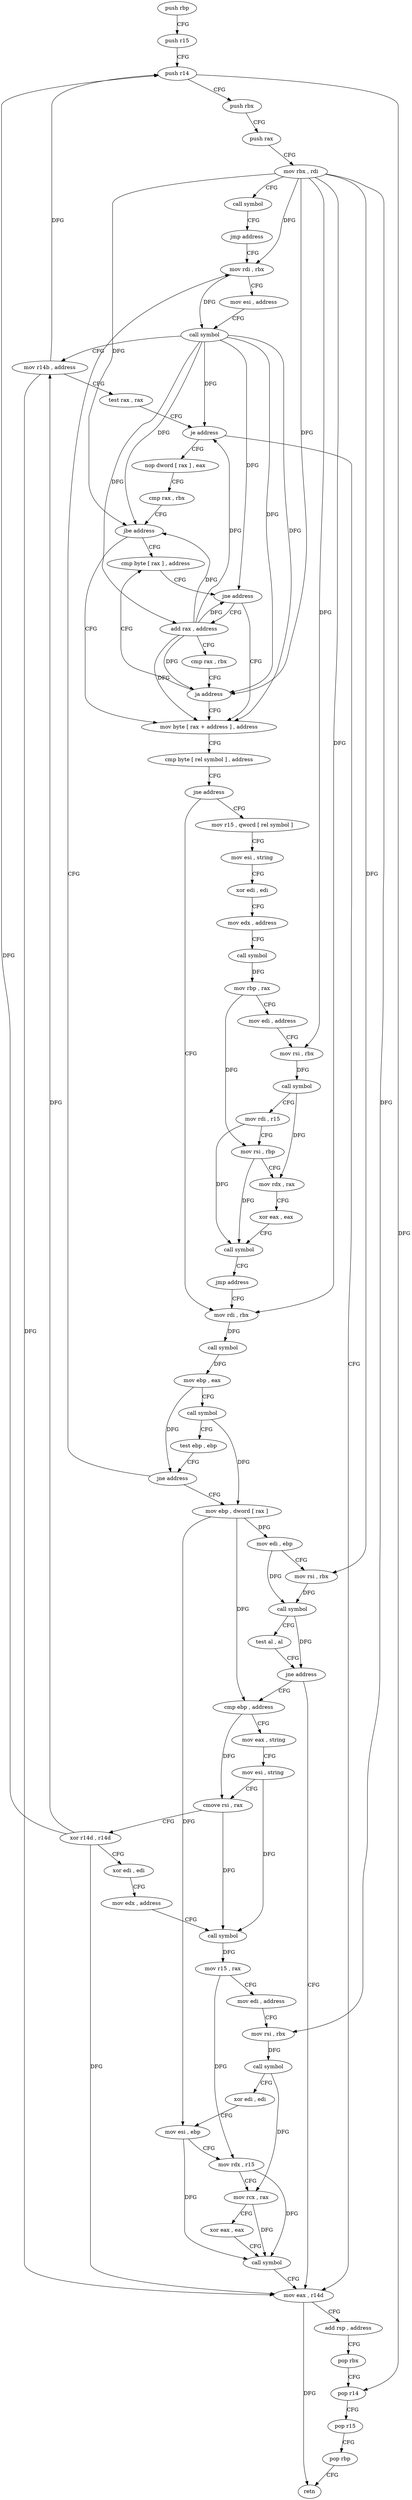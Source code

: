 digraph "func" {
"4201696" [label = "push rbp" ]
"4201697" [label = "push r15" ]
"4201699" [label = "push r14" ]
"4201701" [label = "push rbx" ]
"4201702" [label = "push rax" ]
"4201703" [label = "mov rbx , rdi" ]
"4201706" [label = "call symbol" ]
"4201711" [label = "jmp address" ]
"4201747" [label = "mov rdi , rbx" ]
"4201750" [label = "mov esi , address" ]
"4201755" [label = "call symbol" ]
"4201760" [label = "mov r14b , address" ]
"4201763" [label = "test rax , rax" ]
"4201766" [label = "je address" ]
"4201950" [label = "mov eax , r14d" ]
"4201772" [label = "nop dword [ rax ] , eax" ]
"4201953" [label = "add rsp , address" ]
"4201957" [label = "pop rbx" ]
"4201958" [label = "pop r14" ]
"4201960" [label = "pop r15" ]
"4201962" [label = "pop rbp" ]
"4201963" [label = "retn" ]
"4201776" [label = "cmp rax , rbx" ]
"4201779" [label = "jbe address" ]
"4201795" [label = "mov byte [ rax + address ] , address" ]
"4201781" [label = "cmp byte [ rax ] , address" ]
"4201799" [label = "cmp byte [ rel symbol ] , address" ]
"4201806" [label = "jne address" ]
"4201728" [label = "mov rdi , rbx" ]
"4201808" [label = "mov r15 , qword [ rel symbol ]" ]
"4201784" [label = "jne address" ]
"4201786" [label = "add rax , address" ]
"4201731" [label = "call symbol" ]
"4201736" [label = "mov ebp , eax" ]
"4201738" [label = "call symbol" ]
"4201743" [label = "test ebp , ebp" ]
"4201745" [label = "jne address" ]
"4201869" [label = "mov ebp , dword [ rax ]" ]
"4201815" [label = "mov esi , string" ]
"4201820" [label = "xor edi , edi" ]
"4201822" [label = "mov edx , address" ]
"4201827" [label = "call symbol" ]
"4201832" [label = "mov rbp , rax" ]
"4201835" [label = "mov edi , address" ]
"4201840" [label = "mov rsi , rbx" ]
"4201843" [label = "call symbol" ]
"4201848" [label = "mov rdi , r15" ]
"4201851" [label = "mov rsi , rbp" ]
"4201854" [label = "mov rdx , rax" ]
"4201857" [label = "xor eax , eax" ]
"4201859" [label = "call symbol" ]
"4201864" [label = "jmp address" ]
"4201790" [label = "cmp rax , rbx" ]
"4201793" [label = "ja address" ]
"4201871" [label = "mov edi , ebp" ]
"4201873" [label = "mov rsi , rbx" ]
"4201876" [label = "call symbol" ]
"4201881" [label = "test al , al" ]
"4201883" [label = "jne address" ]
"4201885" [label = "cmp ebp , address" ]
"4201888" [label = "mov eax , string" ]
"4201893" [label = "mov esi , string" ]
"4201898" [label = "cmove rsi , rax" ]
"4201902" [label = "xor r14d , r14d" ]
"4201905" [label = "xor edi , edi" ]
"4201907" [label = "mov edx , address" ]
"4201912" [label = "call symbol" ]
"4201917" [label = "mov r15 , rax" ]
"4201920" [label = "mov edi , address" ]
"4201925" [label = "mov rsi , rbx" ]
"4201928" [label = "call symbol" ]
"4201933" [label = "xor edi , edi" ]
"4201935" [label = "mov esi , ebp" ]
"4201937" [label = "mov rdx , r15" ]
"4201940" [label = "mov rcx , rax" ]
"4201943" [label = "xor eax , eax" ]
"4201945" [label = "call symbol" ]
"4201696" -> "4201697" [ label = "CFG" ]
"4201697" -> "4201699" [ label = "CFG" ]
"4201699" -> "4201701" [ label = "CFG" ]
"4201699" -> "4201958" [ label = "DFG" ]
"4201701" -> "4201702" [ label = "CFG" ]
"4201702" -> "4201703" [ label = "CFG" ]
"4201703" -> "4201706" [ label = "CFG" ]
"4201703" -> "4201747" [ label = "DFG" ]
"4201703" -> "4201779" [ label = "DFG" ]
"4201703" -> "4201728" [ label = "DFG" ]
"4201703" -> "4201840" [ label = "DFG" ]
"4201703" -> "4201793" [ label = "DFG" ]
"4201703" -> "4201873" [ label = "DFG" ]
"4201703" -> "4201925" [ label = "DFG" ]
"4201706" -> "4201711" [ label = "CFG" ]
"4201711" -> "4201747" [ label = "CFG" ]
"4201747" -> "4201750" [ label = "CFG" ]
"4201747" -> "4201755" [ label = "DFG" ]
"4201750" -> "4201755" [ label = "CFG" ]
"4201755" -> "4201760" [ label = "CFG" ]
"4201755" -> "4201766" [ label = "DFG" ]
"4201755" -> "4201779" [ label = "DFG" ]
"4201755" -> "4201795" [ label = "DFG" ]
"4201755" -> "4201784" [ label = "DFG" ]
"4201755" -> "4201786" [ label = "DFG" ]
"4201755" -> "4201793" [ label = "DFG" ]
"4201760" -> "4201763" [ label = "CFG" ]
"4201760" -> "4201699" [ label = "DFG" ]
"4201760" -> "4201950" [ label = "DFG" ]
"4201763" -> "4201766" [ label = "CFG" ]
"4201766" -> "4201950" [ label = "CFG" ]
"4201766" -> "4201772" [ label = "CFG" ]
"4201950" -> "4201953" [ label = "CFG" ]
"4201950" -> "4201963" [ label = "DFG" ]
"4201772" -> "4201776" [ label = "CFG" ]
"4201953" -> "4201957" [ label = "CFG" ]
"4201957" -> "4201958" [ label = "CFG" ]
"4201958" -> "4201960" [ label = "CFG" ]
"4201960" -> "4201962" [ label = "CFG" ]
"4201962" -> "4201963" [ label = "CFG" ]
"4201776" -> "4201779" [ label = "CFG" ]
"4201779" -> "4201795" [ label = "CFG" ]
"4201779" -> "4201781" [ label = "CFG" ]
"4201795" -> "4201799" [ label = "CFG" ]
"4201781" -> "4201784" [ label = "CFG" ]
"4201799" -> "4201806" [ label = "CFG" ]
"4201806" -> "4201728" [ label = "CFG" ]
"4201806" -> "4201808" [ label = "CFG" ]
"4201728" -> "4201731" [ label = "DFG" ]
"4201808" -> "4201815" [ label = "CFG" ]
"4201784" -> "4201795" [ label = "CFG" ]
"4201784" -> "4201786" [ label = "CFG" ]
"4201786" -> "4201790" [ label = "CFG" ]
"4201786" -> "4201766" [ label = "DFG" ]
"4201786" -> "4201795" [ label = "DFG" ]
"4201786" -> "4201784" [ label = "DFG" ]
"4201786" -> "4201779" [ label = "DFG" ]
"4201786" -> "4201793" [ label = "DFG" ]
"4201731" -> "4201736" [ label = "DFG" ]
"4201736" -> "4201738" [ label = "CFG" ]
"4201736" -> "4201745" [ label = "DFG" ]
"4201738" -> "4201743" [ label = "CFG" ]
"4201738" -> "4201869" [ label = "DFG" ]
"4201743" -> "4201745" [ label = "CFG" ]
"4201745" -> "4201869" [ label = "CFG" ]
"4201745" -> "4201747" [ label = "CFG" ]
"4201869" -> "4201871" [ label = "DFG" ]
"4201869" -> "4201885" [ label = "DFG" ]
"4201869" -> "4201935" [ label = "DFG" ]
"4201815" -> "4201820" [ label = "CFG" ]
"4201820" -> "4201822" [ label = "CFG" ]
"4201822" -> "4201827" [ label = "CFG" ]
"4201827" -> "4201832" [ label = "DFG" ]
"4201832" -> "4201835" [ label = "CFG" ]
"4201832" -> "4201851" [ label = "DFG" ]
"4201835" -> "4201840" [ label = "CFG" ]
"4201840" -> "4201843" [ label = "DFG" ]
"4201843" -> "4201848" [ label = "CFG" ]
"4201843" -> "4201854" [ label = "DFG" ]
"4201848" -> "4201851" [ label = "CFG" ]
"4201848" -> "4201859" [ label = "DFG" ]
"4201851" -> "4201854" [ label = "CFG" ]
"4201851" -> "4201859" [ label = "DFG" ]
"4201854" -> "4201857" [ label = "CFG" ]
"4201857" -> "4201859" [ label = "CFG" ]
"4201859" -> "4201864" [ label = "CFG" ]
"4201864" -> "4201728" [ label = "CFG" ]
"4201790" -> "4201793" [ label = "CFG" ]
"4201793" -> "4201781" [ label = "CFG" ]
"4201793" -> "4201795" [ label = "CFG" ]
"4201871" -> "4201873" [ label = "CFG" ]
"4201871" -> "4201876" [ label = "DFG" ]
"4201873" -> "4201876" [ label = "DFG" ]
"4201876" -> "4201881" [ label = "CFG" ]
"4201876" -> "4201883" [ label = "DFG" ]
"4201881" -> "4201883" [ label = "CFG" ]
"4201883" -> "4201950" [ label = "CFG" ]
"4201883" -> "4201885" [ label = "CFG" ]
"4201885" -> "4201888" [ label = "CFG" ]
"4201885" -> "4201898" [ label = "DFG" ]
"4201888" -> "4201893" [ label = "CFG" ]
"4201893" -> "4201898" [ label = "CFG" ]
"4201893" -> "4201912" [ label = "DFG" ]
"4201898" -> "4201902" [ label = "CFG" ]
"4201898" -> "4201912" [ label = "DFG" ]
"4201902" -> "4201905" [ label = "CFG" ]
"4201902" -> "4201699" [ label = "DFG" ]
"4201902" -> "4201760" [ label = "DFG" ]
"4201902" -> "4201950" [ label = "DFG" ]
"4201905" -> "4201907" [ label = "CFG" ]
"4201907" -> "4201912" [ label = "CFG" ]
"4201912" -> "4201917" [ label = "DFG" ]
"4201917" -> "4201920" [ label = "CFG" ]
"4201917" -> "4201937" [ label = "DFG" ]
"4201920" -> "4201925" [ label = "CFG" ]
"4201925" -> "4201928" [ label = "DFG" ]
"4201928" -> "4201933" [ label = "CFG" ]
"4201928" -> "4201940" [ label = "DFG" ]
"4201933" -> "4201935" [ label = "CFG" ]
"4201935" -> "4201937" [ label = "CFG" ]
"4201935" -> "4201945" [ label = "DFG" ]
"4201937" -> "4201940" [ label = "CFG" ]
"4201937" -> "4201945" [ label = "DFG" ]
"4201940" -> "4201943" [ label = "CFG" ]
"4201940" -> "4201945" [ label = "DFG" ]
"4201943" -> "4201945" [ label = "CFG" ]
"4201945" -> "4201950" [ label = "CFG" ]
}
